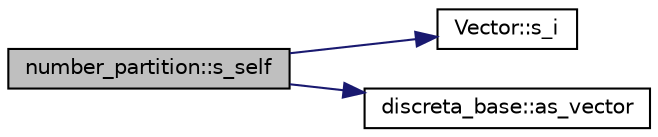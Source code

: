 digraph "number_partition::s_self"
{
  edge [fontname="Helvetica",fontsize="10",labelfontname="Helvetica",labelfontsize="10"];
  node [fontname="Helvetica",fontsize="10",shape=record];
  rankdir="LR";
  Node1268 [label="number_partition::s_self",height=0.2,width=0.4,color="black", fillcolor="grey75", style="filled", fontcolor="black"];
  Node1268 -> Node1269 [color="midnightblue",fontsize="10",style="solid",fontname="Helvetica"];
  Node1269 [label="Vector::s_i",height=0.2,width=0.4,color="black", fillcolor="white", style="filled",URL="$d5/db2/class_vector.html#a1c4fe1752523df8119f70dd550244871"];
  Node1268 -> Node1270 [color="midnightblue",fontsize="10",style="solid",fontname="Helvetica"];
  Node1270 [label="discreta_base::as_vector",height=0.2,width=0.4,color="black", fillcolor="white", style="filled",URL="$d7/d71/classdiscreta__base.html#a7bdd6cae39c380b128ee9e17e42cf020"];
}
